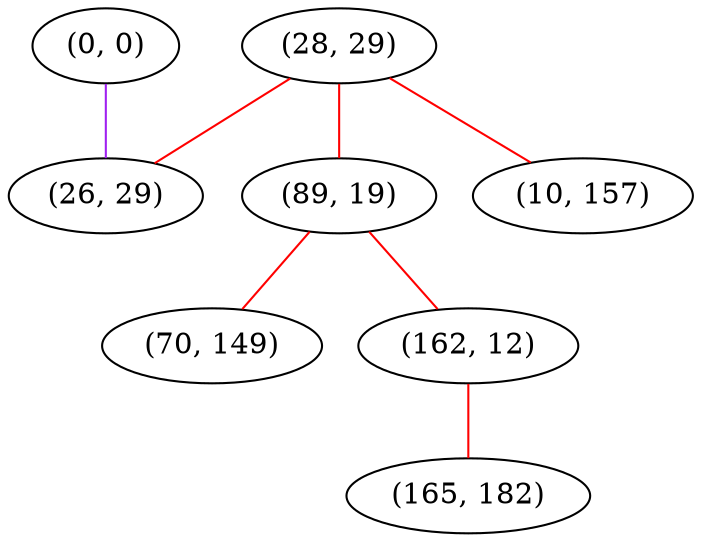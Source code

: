 graph "" {
"(0, 0)";
"(28, 29)";
"(26, 29)";
"(89, 19)";
"(70, 149)";
"(162, 12)";
"(165, 182)";
"(10, 157)";
"(0, 0)" -- "(26, 29)"  [color=purple, key=0, weight=4];
"(28, 29)" -- "(10, 157)"  [color=red, key=0, weight=1];
"(28, 29)" -- "(89, 19)"  [color=red, key=0, weight=1];
"(28, 29)" -- "(26, 29)"  [color=red, key=0, weight=1];
"(89, 19)" -- "(162, 12)"  [color=red, key=0, weight=1];
"(89, 19)" -- "(70, 149)"  [color=red, key=0, weight=1];
"(162, 12)" -- "(165, 182)"  [color=red, key=0, weight=1];
}
